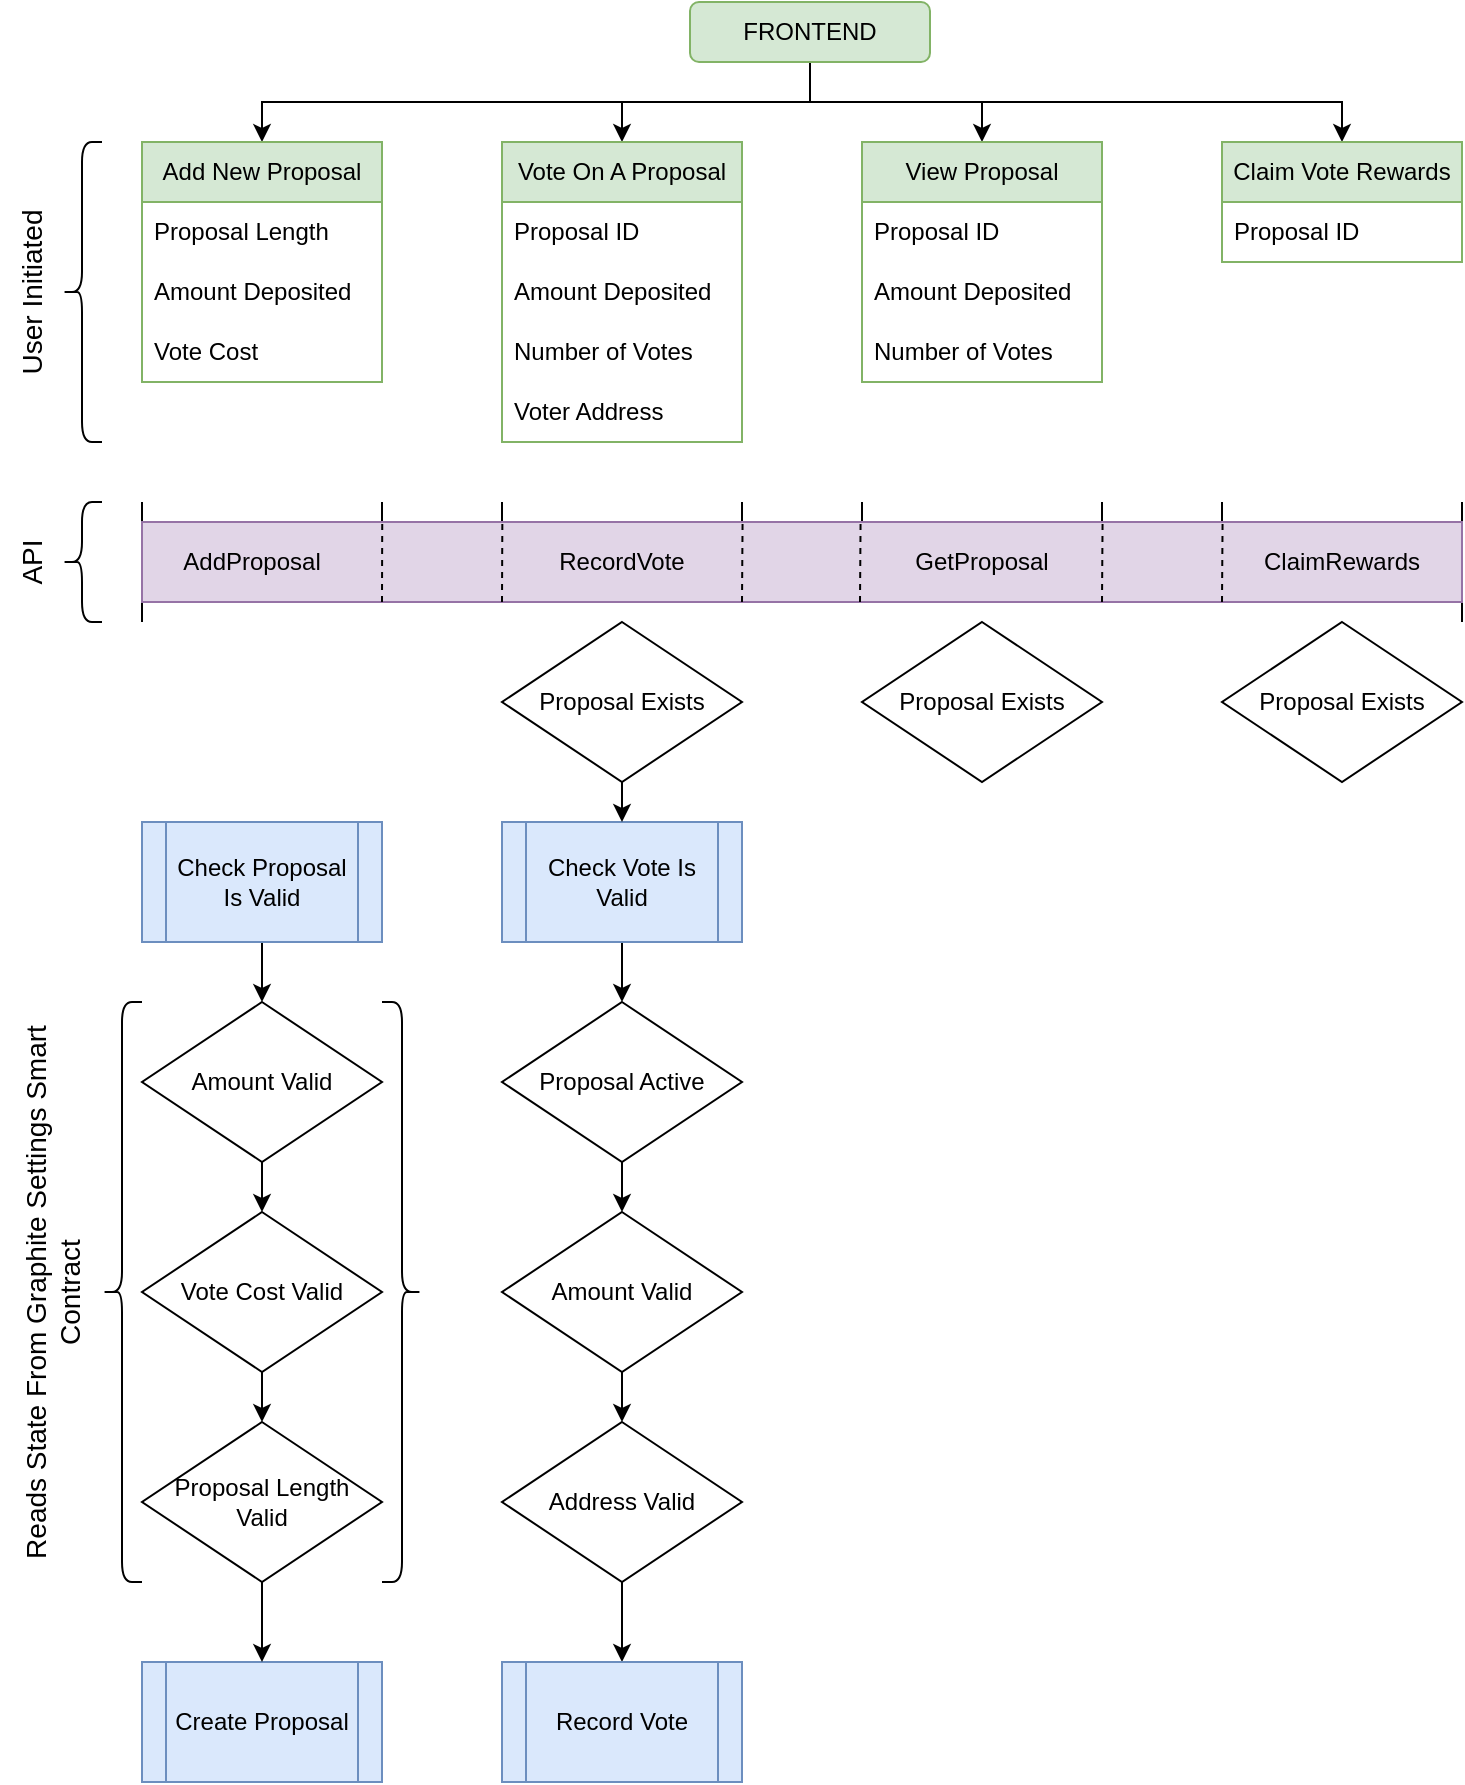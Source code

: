 <mxfile version="20.5.3" type="github">
  <diagram id="C5RBs43oDa-KdzZeNtuy" name="Page-1">
    <mxGraphModel dx="1234" dy="1112" grid="1" gridSize="10" guides="1" tooltips="1" connect="1" arrows="1" fold="1" page="1" pageScale="1" pageWidth="827" pageHeight="1169" math="0" shadow="0">
      <root>
        <mxCell id="WIyWlLk6GJQsqaUBKTNV-0" />
        <mxCell id="WIyWlLk6GJQsqaUBKTNV-1" parent="WIyWlLk6GJQsqaUBKTNV-0" />
        <mxCell id="j-qisaInjwInaMHbOI4C-2" style="edgeStyle=orthogonalEdgeStyle;rounded=0;orthogonalLoop=1;jettySize=auto;html=1;exitX=0.5;exitY=1;exitDx=0;exitDy=0;entryX=0.5;entryY=0;entryDx=0;entryDy=0;" parent="WIyWlLk6GJQsqaUBKTNV-1" source="j-qisaInjwInaMHbOI4C-0" target="yuVndRlKUujKgMcKxhMq-0" edge="1">
          <mxGeometry relative="1" as="geometry">
            <mxPoint x="200" y="100" as="targetPoint" />
          </mxGeometry>
        </mxCell>
        <mxCell id="yuVndRlKUujKgMcKxhMq-27" style="edgeStyle=orthogonalEdgeStyle;rounded=0;orthogonalLoop=1;jettySize=auto;html=1;exitX=0.5;exitY=1;exitDx=0;exitDy=0;entryX=0.5;entryY=0;entryDx=0;entryDy=0;" parent="WIyWlLk6GJQsqaUBKTNV-1" source="j-qisaInjwInaMHbOI4C-0" target="yuVndRlKUujKgMcKxhMq-12" edge="1">
          <mxGeometry relative="1" as="geometry" />
        </mxCell>
        <mxCell id="yuVndRlKUujKgMcKxhMq-28" style="edgeStyle=orthogonalEdgeStyle;rounded=0;orthogonalLoop=1;jettySize=auto;html=1;exitX=0.5;exitY=1;exitDx=0;exitDy=0;" parent="WIyWlLk6GJQsqaUBKTNV-1" source="j-qisaInjwInaMHbOI4C-0" target="yuVndRlKUujKgMcKxhMq-17" edge="1">
          <mxGeometry relative="1" as="geometry" />
        </mxCell>
        <mxCell id="yuVndRlKUujKgMcKxhMq-29" style="edgeStyle=orthogonalEdgeStyle;rounded=0;orthogonalLoop=1;jettySize=auto;html=1;exitX=0.5;exitY=1;exitDx=0;exitDy=0;" parent="WIyWlLk6GJQsqaUBKTNV-1" source="j-qisaInjwInaMHbOI4C-0" target="yuVndRlKUujKgMcKxhMq-22" edge="1">
          <mxGeometry relative="1" as="geometry" />
        </mxCell>
        <mxCell id="j-qisaInjwInaMHbOI4C-0" value="FRONTEND" style="rounded=1;whiteSpace=wrap;html=1;fillColor=#d5e8d4;strokeColor=#82b366;" parent="WIyWlLk6GJQsqaUBKTNV-1" vertex="1">
          <mxGeometry x="354" y="30" width="120" height="30" as="geometry" />
        </mxCell>
        <mxCell id="j-qisaInjwInaMHbOI4C-36" style="edgeStyle=orthogonalEdgeStyle;rounded=0;orthogonalLoop=1;jettySize=auto;html=1;exitX=0.5;exitY=1;exitDx=0;exitDy=0;entryX=0.5;entryY=0;entryDx=0;entryDy=0;startArrow=none;startFill=0;endArrow=classic;endFill=1;" parent="WIyWlLk6GJQsqaUBKTNV-1" source="j-qisaInjwInaMHbOI4C-13" target="j-qisaInjwInaMHbOI4C-32" edge="1">
          <mxGeometry relative="1" as="geometry" />
        </mxCell>
        <mxCell id="j-qisaInjwInaMHbOI4C-13" value="Check Vote Is Valid" style="shape=process;whiteSpace=wrap;html=1;backgroundOutline=1;fillColor=#dae8fc;strokeColor=#6c8ebf;" parent="WIyWlLk6GJQsqaUBKTNV-1" vertex="1">
          <mxGeometry x="260" y="440" width="120" height="60" as="geometry" />
        </mxCell>
        <mxCell id="j-qisaInjwInaMHbOI4C-22" style="edgeStyle=orthogonalEdgeStyle;rounded=0;orthogonalLoop=1;jettySize=auto;html=1;exitX=0.5;exitY=1;exitDx=0;exitDy=0;entryX=0.5;entryY=0;entryDx=0;entryDy=0;" parent="WIyWlLk6GJQsqaUBKTNV-1" source="j-qisaInjwInaMHbOI4C-17" target="j-qisaInjwInaMHbOI4C-18" edge="1">
          <mxGeometry relative="1" as="geometry" />
        </mxCell>
        <mxCell id="j-qisaInjwInaMHbOI4C-17" value="Amount Valid" style="rhombus;whiteSpace=wrap;html=1;" parent="WIyWlLk6GJQsqaUBKTNV-1" vertex="1">
          <mxGeometry x="260" y="635" width="120" height="80" as="geometry" />
        </mxCell>
        <mxCell id="j-qisaInjwInaMHbOI4C-28" style="edgeStyle=orthogonalEdgeStyle;rounded=0;orthogonalLoop=1;jettySize=auto;html=1;exitX=0.5;exitY=1;exitDx=0;exitDy=0;entryX=0.5;entryY=0;entryDx=0;entryDy=0;startArrow=none;startFill=0;endArrow=classic;endFill=1;" parent="WIyWlLk6GJQsqaUBKTNV-1" source="j-qisaInjwInaMHbOI4C-18" target="j-qisaInjwInaMHbOI4C-27" edge="1">
          <mxGeometry relative="1" as="geometry" />
        </mxCell>
        <mxCell id="j-qisaInjwInaMHbOI4C-18" value="Address Valid" style="rhombus;whiteSpace=wrap;html=1;" parent="WIyWlLk6GJQsqaUBKTNV-1" vertex="1">
          <mxGeometry x="260" y="740" width="120" height="80" as="geometry" />
        </mxCell>
        <mxCell id="j-qisaInjwInaMHbOI4C-27" value="Record Vote" style="shape=process;whiteSpace=wrap;html=1;backgroundOutline=1;fillColor=#dae8fc;strokeColor=#6c8ebf;" parent="WIyWlLk6GJQsqaUBKTNV-1" vertex="1">
          <mxGeometry x="260" y="860" width="120" height="60" as="geometry" />
        </mxCell>
        <mxCell id="j-qisaInjwInaMHbOI4C-35" style="edgeStyle=orthogonalEdgeStyle;rounded=0;orthogonalLoop=1;jettySize=auto;html=1;exitX=0.5;exitY=1;exitDx=0;exitDy=0;entryX=0.5;entryY=0;entryDx=0;entryDy=0;startArrow=none;startFill=0;endArrow=classic;endFill=1;" parent="WIyWlLk6GJQsqaUBKTNV-1" source="j-qisaInjwInaMHbOI4C-32" target="j-qisaInjwInaMHbOI4C-17" edge="1">
          <mxGeometry relative="1" as="geometry" />
        </mxCell>
        <mxCell id="j-qisaInjwInaMHbOI4C-32" value="Proposal Active" style="rhombus;whiteSpace=wrap;html=1;" parent="WIyWlLk6GJQsqaUBKTNV-1" vertex="1">
          <mxGeometry x="260" y="530" width="120" height="80" as="geometry" />
        </mxCell>
        <mxCell id="j-qisaInjwInaMHbOI4C-40" value="" style="shape=curlyBracket;whiteSpace=wrap;html=1;rounded=1;labelPosition=left;verticalLabelPosition=middle;align=right;verticalAlign=middle;fontSize=14;" parent="WIyWlLk6GJQsqaUBKTNV-1" vertex="1">
          <mxGeometry x="40" y="100" width="20" height="150" as="geometry" />
        </mxCell>
        <mxCell id="j-qisaInjwInaMHbOI4C-41" value="User Initiated" style="text;html=1;strokeColor=none;fillColor=none;align=center;verticalAlign=middle;whiteSpace=wrap;rounded=0;rotation=-90;fontSize=14;" parent="WIyWlLk6GJQsqaUBKTNV-1" vertex="1">
          <mxGeometry x="-60" y="160" width="170" height="30" as="geometry" />
        </mxCell>
        <mxCell id="j-qisaInjwInaMHbOI4C-44" style="edgeStyle=orthogonalEdgeStyle;rounded=0;orthogonalLoop=1;jettySize=auto;html=1;exitX=0.5;exitY=1;exitDx=0;exitDy=0;entryX=0.5;entryY=0;entryDx=0;entryDy=0;fontSize=14;startArrow=none;startFill=0;endArrow=classic;endFill=1;" parent="WIyWlLk6GJQsqaUBKTNV-1" source="j-qisaInjwInaMHbOI4C-42" target="j-qisaInjwInaMHbOI4C-43" edge="1">
          <mxGeometry relative="1" as="geometry" />
        </mxCell>
        <mxCell id="j-qisaInjwInaMHbOI4C-42" value="Check Proposal Is Valid" style="shape=process;whiteSpace=wrap;html=1;backgroundOutline=1;fillColor=#dae8fc;strokeColor=#6c8ebf;" parent="WIyWlLk6GJQsqaUBKTNV-1" vertex="1">
          <mxGeometry x="80" y="440" width="120" height="60" as="geometry" />
        </mxCell>
        <mxCell id="j-qisaInjwInaMHbOI4C-53" style="edgeStyle=orthogonalEdgeStyle;rounded=0;orthogonalLoop=1;jettySize=auto;html=1;exitX=0.5;exitY=1;exitDx=0;exitDy=0;entryX=0.5;entryY=0;entryDx=0;entryDy=0;fontSize=14;startArrow=none;startFill=0;endArrow=classic;endFill=1;" parent="WIyWlLk6GJQsqaUBKTNV-1" source="j-qisaInjwInaMHbOI4C-43" target="j-qisaInjwInaMHbOI4C-52" edge="1">
          <mxGeometry relative="1" as="geometry" />
        </mxCell>
        <mxCell id="j-qisaInjwInaMHbOI4C-43" value="Amount Valid" style="rhombus;whiteSpace=wrap;html=1;" parent="WIyWlLk6GJQsqaUBKTNV-1" vertex="1">
          <mxGeometry x="80" y="530" width="120" height="80" as="geometry" />
        </mxCell>
        <mxCell id="4lcMI8YOn3nD7_oDa9Rk-7" style="edgeStyle=orthogonalEdgeStyle;rounded=0;orthogonalLoop=1;jettySize=auto;html=1;exitX=0.5;exitY=1;exitDx=0;exitDy=0;entryX=0.5;entryY=0;entryDx=0;entryDy=0;" parent="WIyWlLk6GJQsqaUBKTNV-1" source="j-qisaInjwInaMHbOI4C-52" target="4lcMI8YOn3nD7_oDa9Rk-6" edge="1">
          <mxGeometry relative="1" as="geometry" />
        </mxCell>
        <mxCell id="j-qisaInjwInaMHbOI4C-52" value="Vote Cost Valid" style="rhombus;whiteSpace=wrap;html=1;" parent="WIyWlLk6GJQsqaUBKTNV-1" vertex="1">
          <mxGeometry x="80" y="635" width="120" height="80" as="geometry" />
        </mxCell>
        <mxCell id="yuVndRlKUujKgMcKxhMq-0" value="Add New Proposal" style="swimlane;fontStyle=0;childLayout=stackLayout;horizontal=1;startSize=30;horizontalStack=0;resizeParent=1;resizeParentMax=0;resizeLast=0;collapsible=0;marginBottom=0;whiteSpace=wrap;html=1;swimlaneLine=1;fillColor=#d5e8d4;strokeColor=#82b366;" parent="WIyWlLk6GJQsqaUBKTNV-1" vertex="1">
          <mxGeometry x="80" y="100" width="120" height="120" as="geometry" />
        </mxCell>
        <mxCell id="yuVndRlKUujKgMcKxhMq-3" value="Proposal Length" style="text;strokeColor=none;fillColor=none;align=left;verticalAlign=middle;spacingLeft=4;spacingRight=4;overflow=hidden;points=[[0,0.5],[1,0.5]];portConstraint=eastwest;rotatable=0;whiteSpace=wrap;html=1;" parent="yuVndRlKUujKgMcKxhMq-0" vertex="1">
          <mxGeometry y="30" width="120" height="30" as="geometry" />
        </mxCell>
        <mxCell id="yuVndRlKUujKgMcKxhMq-1" value="Amount Deposited" style="text;strokeColor=none;fillColor=none;align=left;verticalAlign=middle;spacingLeft=4;spacingRight=4;overflow=hidden;points=[[0,0.5],[1,0.5]];portConstraint=eastwest;rotatable=0;whiteSpace=wrap;html=1;" parent="yuVndRlKUujKgMcKxhMq-0" vertex="1">
          <mxGeometry y="60" width="120" height="30" as="geometry" />
        </mxCell>
        <mxCell id="yuVndRlKUujKgMcKxhMq-2" value="Vote Cost" style="text;strokeColor=none;fillColor=none;align=left;verticalAlign=middle;spacingLeft=4;spacingRight=4;overflow=hidden;points=[[0,0.5],[1,0.5]];portConstraint=eastwest;rotatable=0;whiteSpace=wrap;html=1;" parent="yuVndRlKUujKgMcKxhMq-0" vertex="1">
          <mxGeometry y="90" width="120" height="30" as="geometry" />
        </mxCell>
        <mxCell id="yuVndRlKUujKgMcKxhMq-12" value="Vote On A Proposal" style="swimlane;fontStyle=0;childLayout=stackLayout;horizontal=1;startSize=30;horizontalStack=0;resizeParent=1;resizeParentMax=0;resizeLast=0;collapsible=0;marginBottom=0;whiteSpace=wrap;html=1;swimlaneLine=1;fillColor=#d5e8d4;strokeColor=#82b366;" parent="WIyWlLk6GJQsqaUBKTNV-1" vertex="1">
          <mxGeometry x="260" y="100" width="120" height="150" as="geometry" />
        </mxCell>
        <mxCell id="yuVndRlKUujKgMcKxhMq-16" value="Proposal ID" style="text;strokeColor=none;fillColor=none;align=left;verticalAlign=middle;spacingLeft=4;spacingRight=4;overflow=hidden;points=[[0,0.5],[1,0.5]];portConstraint=eastwest;rotatable=0;whiteSpace=wrap;html=1;" parent="yuVndRlKUujKgMcKxhMq-12" vertex="1">
          <mxGeometry y="30" width="120" height="30" as="geometry" />
        </mxCell>
        <mxCell id="yuVndRlKUujKgMcKxhMq-13" value="Amount Deposited" style="text;strokeColor=none;fillColor=none;align=left;verticalAlign=middle;spacingLeft=4;spacingRight=4;overflow=hidden;points=[[0,0.5],[1,0.5]];portConstraint=eastwest;rotatable=0;whiteSpace=wrap;html=1;" parent="yuVndRlKUujKgMcKxhMq-12" vertex="1">
          <mxGeometry y="60" width="120" height="30" as="geometry" />
        </mxCell>
        <mxCell id="yuVndRlKUujKgMcKxhMq-14" value="Number of Votes" style="text;strokeColor=none;fillColor=none;align=left;verticalAlign=middle;spacingLeft=4;spacingRight=4;overflow=hidden;points=[[0,0.5],[1,0.5]];portConstraint=eastwest;rotatable=0;whiteSpace=wrap;html=1;" parent="yuVndRlKUujKgMcKxhMq-12" vertex="1">
          <mxGeometry y="90" width="120" height="30" as="geometry" />
        </mxCell>
        <mxCell id="yuVndRlKUujKgMcKxhMq-15" value="Voter Address" style="text;strokeColor=none;fillColor=none;align=left;verticalAlign=middle;spacingLeft=4;spacingRight=4;overflow=hidden;points=[[0,0.5],[1,0.5]];portConstraint=eastwest;rotatable=0;whiteSpace=wrap;html=1;" parent="yuVndRlKUujKgMcKxhMq-12" vertex="1">
          <mxGeometry y="120" width="120" height="30" as="geometry" />
        </mxCell>
        <mxCell id="yuVndRlKUujKgMcKxhMq-17" value="View Proposal" style="swimlane;fontStyle=0;childLayout=stackLayout;horizontal=1;startSize=30;horizontalStack=0;resizeParent=1;resizeParentMax=0;resizeLast=0;collapsible=0;marginBottom=0;whiteSpace=wrap;html=1;swimlaneLine=1;fillColor=#d5e8d4;strokeColor=#82b366;" parent="WIyWlLk6GJQsqaUBKTNV-1" vertex="1">
          <mxGeometry x="440" y="100" width="120" height="120" as="geometry" />
        </mxCell>
        <mxCell id="yuVndRlKUujKgMcKxhMq-21" value="Proposal ID" style="text;strokeColor=none;fillColor=none;align=left;verticalAlign=middle;spacingLeft=4;spacingRight=4;overflow=hidden;points=[[0,0.5],[1,0.5]];portConstraint=eastwest;rotatable=0;whiteSpace=wrap;html=1;" parent="yuVndRlKUujKgMcKxhMq-17" vertex="1">
          <mxGeometry y="30" width="120" height="30" as="geometry" />
        </mxCell>
        <mxCell id="yuVndRlKUujKgMcKxhMq-18" value="Amount Deposited" style="text;strokeColor=none;fillColor=none;align=left;verticalAlign=middle;spacingLeft=4;spacingRight=4;overflow=hidden;points=[[0,0.5],[1,0.5]];portConstraint=eastwest;rotatable=0;whiteSpace=wrap;html=1;" parent="yuVndRlKUujKgMcKxhMq-17" vertex="1">
          <mxGeometry y="60" width="120" height="30" as="geometry" />
        </mxCell>
        <mxCell id="yuVndRlKUujKgMcKxhMq-19" value="Number of Votes" style="text;strokeColor=none;fillColor=none;align=left;verticalAlign=middle;spacingLeft=4;spacingRight=4;overflow=hidden;points=[[0,0.5],[1,0.5]];portConstraint=eastwest;rotatable=0;whiteSpace=wrap;html=1;" parent="yuVndRlKUujKgMcKxhMq-17" vertex="1">
          <mxGeometry y="90" width="120" height="30" as="geometry" />
        </mxCell>
        <mxCell id="yuVndRlKUujKgMcKxhMq-22" value="Claim Vote Rewards" style="swimlane;fontStyle=0;childLayout=stackLayout;horizontal=1;startSize=30;horizontalStack=0;resizeParent=1;resizeParentMax=0;resizeLast=0;collapsible=0;marginBottom=0;whiteSpace=wrap;html=1;swimlaneLine=1;fillColor=#d5e8d4;strokeColor=#82b366;" parent="WIyWlLk6GJQsqaUBKTNV-1" vertex="1">
          <mxGeometry x="620" y="100" width="120" height="60" as="geometry" />
        </mxCell>
        <mxCell id="yuVndRlKUujKgMcKxhMq-26" value="Proposal ID" style="text;strokeColor=none;fillColor=none;align=left;verticalAlign=middle;spacingLeft=4;spacingRight=4;overflow=hidden;points=[[0,0.5],[1,0.5]];portConstraint=eastwest;rotatable=0;whiteSpace=wrap;html=1;" parent="yuVndRlKUujKgMcKxhMq-22" vertex="1">
          <mxGeometry y="30" width="120" height="30" as="geometry" />
        </mxCell>
        <mxCell id="4lcMI8YOn3nD7_oDa9Rk-0" value="" style="shape=crossbar;whiteSpace=wrap;html=1;rounded=1;" parent="WIyWlLk6GJQsqaUBKTNV-1" vertex="1">
          <mxGeometry x="80" y="280" width="660" height="20" as="geometry" />
        </mxCell>
        <mxCell id="4lcMI8YOn3nD7_oDa9Rk-1" value="" style="shape=crossbar;whiteSpace=wrap;html=1;rounded=1;" parent="WIyWlLk6GJQsqaUBKTNV-1" vertex="1">
          <mxGeometry x="80" y="320" width="660" height="20" as="geometry" />
        </mxCell>
        <mxCell id="4lcMI8YOn3nD7_oDa9Rk-5" value="Create Proposal" style="shape=process;whiteSpace=wrap;html=1;backgroundOutline=1;fillColor=#dae8fc;strokeColor=#6c8ebf;" parent="WIyWlLk6GJQsqaUBKTNV-1" vertex="1">
          <mxGeometry x="80" y="860" width="120" height="60" as="geometry" />
        </mxCell>
        <mxCell id="4lcMI8YOn3nD7_oDa9Rk-8" style="edgeStyle=orthogonalEdgeStyle;rounded=0;orthogonalLoop=1;jettySize=auto;html=1;exitX=0.5;exitY=1;exitDx=0;exitDy=0;entryX=0.5;entryY=0;entryDx=0;entryDy=0;" parent="WIyWlLk6GJQsqaUBKTNV-1" source="4lcMI8YOn3nD7_oDa9Rk-6" target="4lcMI8YOn3nD7_oDa9Rk-5" edge="1">
          <mxGeometry relative="1" as="geometry" />
        </mxCell>
        <mxCell id="4lcMI8YOn3nD7_oDa9Rk-6" value="Proposal Length&lt;br&gt;Valid" style="rhombus;whiteSpace=wrap;html=1;" parent="WIyWlLk6GJQsqaUBKTNV-1" vertex="1">
          <mxGeometry x="80" y="740" width="120" height="80" as="geometry" />
        </mxCell>
        <mxCell id="4lcMI8YOn3nD7_oDa9Rk-12" style="edgeStyle=orthogonalEdgeStyle;rounded=0;orthogonalLoop=1;jettySize=auto;html=1;exitX=0.5;exitY=1;exitDx=0;exitDy=0;entryX=0.5;entryY=0;entryDx=0;entryDy=0;" parent="WIyWlLk6GJQsqaUBKTNV-1" source="4lcMI8YOn3nD7_oDa9Rk-11" target="j-qisaInjwInaMHbOI4C-13" edge="1">
          <mxGeometry relative="1" as="geometry" />
        </mxCell>
        <mxCell id="4lcMI8YOn3nD7_oDa9Rk-11" value="Proposal Exists" style="rhombus;whiteSpace=wrap;html=1;" parent="WIyWlLk6GJQsqaUBKTNV-1" vertex="1">
          <mxGeometry x="260" y="340" width="120" height="80" as="geometry" />
        </mxCell>
        <mxCell id="4lcMI8YOn3nD7_oDa9Rk-13" value="" style="shape=curlyBracket;whiteSpace=wrap;html=1;rounded=1;labelPosition=left;verticalLabelPosition=middle;align=right;verticalAlign=middle;" parent="WIyWlLk6GJQsqaUBKTNV-1" vertex="1">
          <mxGeometry x="60" y="530" width="20" height="290" as="geometry" />
        </mxCell>
        <mxCell id="4lcMI8YOn3nD7_oDa9Rk-14" value="Reads State From Graphite Settings Smart Contract" style="text;html=1;strokeColor=none;fillColor=none;align=center;verticalAlign=middle;whiteSpace=wrap;rounded=0;rotation=-90;fontSize=14;" parent="WIyWlLk6GJQsqaUBKTNV-1" vertex="1">
          <mxGeometry x="-110" y="660" width="290" height="30" as="geometry" />
        </mxCell>
        <mxCell id="4lcMI8YOn3nD7_oDa9Rk-15" value="" style="shape=curlyBracket;whiteSpace=wrap;html=1;rounded=1;flipH=1;labelPosition=right;verticalLabelPosition=middle;align=left;verticalAlign=middle;" parent="WIyWlLk6GJQsqaUBKTNV-1" vertex="1">
          <mxGeometry x="200" y="530" width="20" height="290" as="geometry" />
        </mxCell>
        <mxCell id="4lcMI8YOn3nD7_oDa9Rk-18" value="" style="shape=crossbar;whiteSpace=wrap;html=1;rounded=1;" parent="WIyWlLk6GJQsqaUBKTNV-1" vertex="1">
          <mxGeometry x="80" y="280" width="120" height="20" as="geometry" />
        </mxCell>
        <mxCell id="4lcMI8YOn3nD7_oDa9Rk-25" value="" style="shape=crossbar;whiteSpace=wrap;html=1;rounded=1;" parent="WIyWlLk6GJQsqaUBKTNV-1" vertex="1">
          <mxGeometry x="260" y="280" width="120" height="20" as="geometry" />
        </mxCell>
        <mxCell id="NW7dwovh-RkHHRfNN4qF-0" value="" style="shape=crossbar;whiteSpace=wrap;html=1;rounded=1;" parent="WIyWlLk6GJQsqaUBKTNV-1" vertex="1">
          <mxGeometry x="440" y="280" width="120" height="20" as="geometry" />
        </mxCell>
        <mxCell id="NW7dwovh-RkHHRfNN4qF-1" value="" style="shape=crossbar;whiteSpace=wrap;html=1;rounded=1;" parent="WIyWlLk6GJQsqaUBKTNV-1" vertex="1">
          <mxGeometry x="620" y="280" width="120" height="20" as="geometry" />
        </mxCell>
        <mxCell id="4lcMI8YOn3nD7_oDa9Rk-2" value="" style="rounded=0;whiteSpace=wrap;html=1;fillColor=#e1d5e7;strokeColor=#9673a6;" parent="WIyWlLk6GJQsqaUBKTNV-1" vertex="1">
          <mxGeometry x="80" y="290" width="660" height="40" as="geometry" />
        </mxCell>
        <mxCell id="4lcMI8YOn3nD7_oDa9Rk-19" value="AddProposal" style="text;html=1;strokeColor=none;fillColor=none;align=center;verticalAlign=middle;whiteSpace=wrap;rounded=0;" parent="WIyWlLk6GJQsqaUBKTNV-1" vertex="1">
          <mxGeometry x="80" y="295" width="110" height="30" as="geometry" />
        </mxCell>
        <mxCell id="4lcMI8YOn3nD7_oDa9Rk-22" value="" style="endArrow=none;dashed=1;html=1;rounded=0;entryX=0.182;entryY=-0.025;entryDx=0;entryDy=0;entryPerimeter=0;" parent="WIyWlLk6GJQsqaUBKTNV-1" target="4lcMI8YOn3nD7_oDa9Rk-2" edge="1">
          <mxGeometry width="50" height="50" relative="1" as="geometry">
            <mxPoint x="200" y="330" as="sourcePoint" />
            <mxPoint x="250" y="290" as="targetPoint" />
          </mxGeometry>
        </mxCell>
        <mxCell id="4lcMI8YOn3nD7_oDa9Rk-24" value="API" style="text;html=1;strokeColor=none;fillColor=none;align=center;verticalAlign=middle;whiteSpace=wrap;rounded=0;rotation=-90;fontSize=14;" parent="WIyWlLk6GJQsqaUBKTNV-1" vertex="1">
          <mxGeometry x="-60" y="295" width="170" height="30" as="geometry" />
        </mxCell>
        <mxCell id="4lcMI8YOn3nD7_oDa9Rk-26" value="" style="endArrow=none;dashed=1;html=1;rounded=0;entryX=0.273;entryY=-0.05;entryDx=0;entryDy=0;entryPerimeter=0;" parent="WIyWlLk6GJQsqaUBKTNV-1" target="4lcMI8YOn3nD7_oDa9Rk-2" edge="1">
          <mxGeometry width="50" height="50" relative="1" as="geometry">
            <mxPoint x="260" y="330" as="sourcePoint" />
            <mxPoint x="310" y="290" as="targetPoint" />
          </mxGeometry>
        </mxCell>
        <mxCell id="4lcMI8YOn3nD7_oDa9Rk-28" value="" style="endArrow=none;dashed=1;html=1;rounded=0;entryX=0.455;entryY=-0.048;entryDx=0;entryDy=0;entryPerimeter=0;" parent="WIyWlLk6GJQsqaUBKTNV-1" target="4lcMI8YOn3nD7_oDa9Rk-2" edge="1">
          <mxGeometry width="50" height="50" relative="1" as="geometry">
            <mxPoint x="380" y="330" as="sourcePoint" />
            <mxPoint x="430" y="290" as="targetPoint" />
          </mxGeometry>
        </mxCell>
        <mxCell id="4lcMI8YOn3nD7_oDa9Rk-29" value="RecordVote" style="text;html=1;strokeColor=none;fillColor=none;align=center;verticalAlign=middle;whiteSpace=wrap;rounded=0;" parent="WIyWlLk6GJQsqaUBKTNV-1" vertex="1">
          <mxGeometry x="265" y="295" width="110" height="30" as="geometry" />
        </mxCell>
        <mxCell id="NW7dwovh-RkHHRfNN4qF-3" value="" style="endArrow=none;dashed=1;html=1;rounded=0;entryX=0.455;entryY=-0.048;entryDx=0;entryDy=0;entryPerimeter=0;" parent="WIyWlLk6GJQsqaUBKTNV-1" edge="1">
          <mxGeometry width="50" height="50" relative="1" as="geometry">
            <mxPoint x="439" y="330" as="sourcePoint" />
            <mxPoint x="439.3" y="288.08" as="targetPoint" />
          </mxGeometry>
        </mxCell>
        <mxCell id="NW7dwovh-RkHHRfNN4qF-4" value="" style="endArrow=none;dashed=1;html=1;rounded=0;entryX=0.455;entryY=-0.048;entryDx=0;entryDy=0;entryPerimeter=0;" parent="WIyWlLk6GJQsqaUBKTNV-1" edge="1">
          <mxGeometry width="50" height="50" relative="1" as="geometry">
            <mxPoint x="560" y="330" as="sourcePoint" />
            <mxPoint x="560.3" y="288.08" as="targetPoint" />
          </mxGeometry>
        </mxCell>
        <mxCell id="NW7dwovh-RkHHRfNN4qF-5" value="" style="endArrow=none;dashed=1;html=1;rounded=0;entryX=0.455;entryY=-0.048;entryDx=0;entryDy=0;entryPerimeter=0;" parent="WIyWlLk6GJQsqaUBKTNV-1" edge="1">
          <mxGeometry width="50" height="50" relative="1" as="geometry">
            <mxPoint x="620" y="330" as="sourcePoint" />
            <mxPoint x="620.3" y="288.08" as="targetPoint" />
          </mxGeometry>
        </mxCell>
        <mxCell id="NW7dwovh-RkHHRfNN4qF-6" value="GetProposal" style="text;html=1;strokeColor=none;fillColor=none;align=center;verticalAlign=middle;whiteSpace=wrap;rounded=0;" parent="WIyWlLk6GJQsqaUBKTNV-1" vertex="1">
          <mxGeometry x="445" y="295" width="110" height="30" as="geometry" />
        </mxCell>
        <mxCell id="NW7dwovh-RkHHRfNN4qF-7" value="ClaimRewards" style="text;html=1;strokeColor=none;fillColor=none;align=center;verticalAlign=middle;whiteSpace=wrap;rounded=0;" parent="WIyWlLk6GJQsqaUBKTNV-1" vertex="1">
          <mxGeometry x="625" y="295" width="110" height="30" as="geometry" />
        </mxCell>
        <mxCell id="NW7dwovh-RkHHRfNN4qF-8" value="Proposal Exists" style="rhombus;whiteSpace=wrap;html=1;" parent="WIyWlLk6GJQsqaUBKTNV-1" vertex="1">
          <mxGeometry x="440" y="340" width="120" height="80" as="geometry" />
        </mxCell>
        <mxCell id="NW7dwovh-RkHHRfNN4qF-9" value="Proposal Exists" style="rhombus;whiteSpace=wrap;html=1;" parent="WIyWlLk6GJQsqaUBKTNV-1" vertex="1">
          <mxGeometry x="620" y="340" width="120" height="80" as="geometry" />
        </mxCell>
        <mxCell id="rJi9kIS5OPSD2-cqicnf-0" value="" style="shape=curlyBracket;whiteSpace=wrap;html=1;rounded=1;labelPosition=left;verticalLabelPosition=middle;align=right;verticalAlign=middle;" vertex="1" parent="WIyWlLk6GJQsqaUBKTNV-1">
          <mxGeometry x="40" y="280" width="20" height="60" as="geometry" />
        </mxCell>
      </root>
    </mxGraphModel>
  </diagram>
</mxfile>
